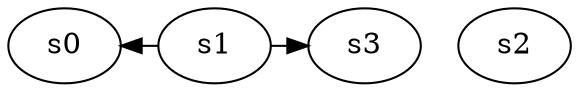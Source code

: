 digraph game_0882_complex_4 {
    s0 [name="s0", player=1];
    s1 [name="s1", player=0];
    s2 [name="s2", player=1, target=1];
    s3 [name="s3", player=0];

    s1 -> s0 [constraint="time % 3 == 1 && time % 5 == 4"];
    s1 -> s3 [constraint="time % 2 == 1 && time % 4 == 3"];
}
